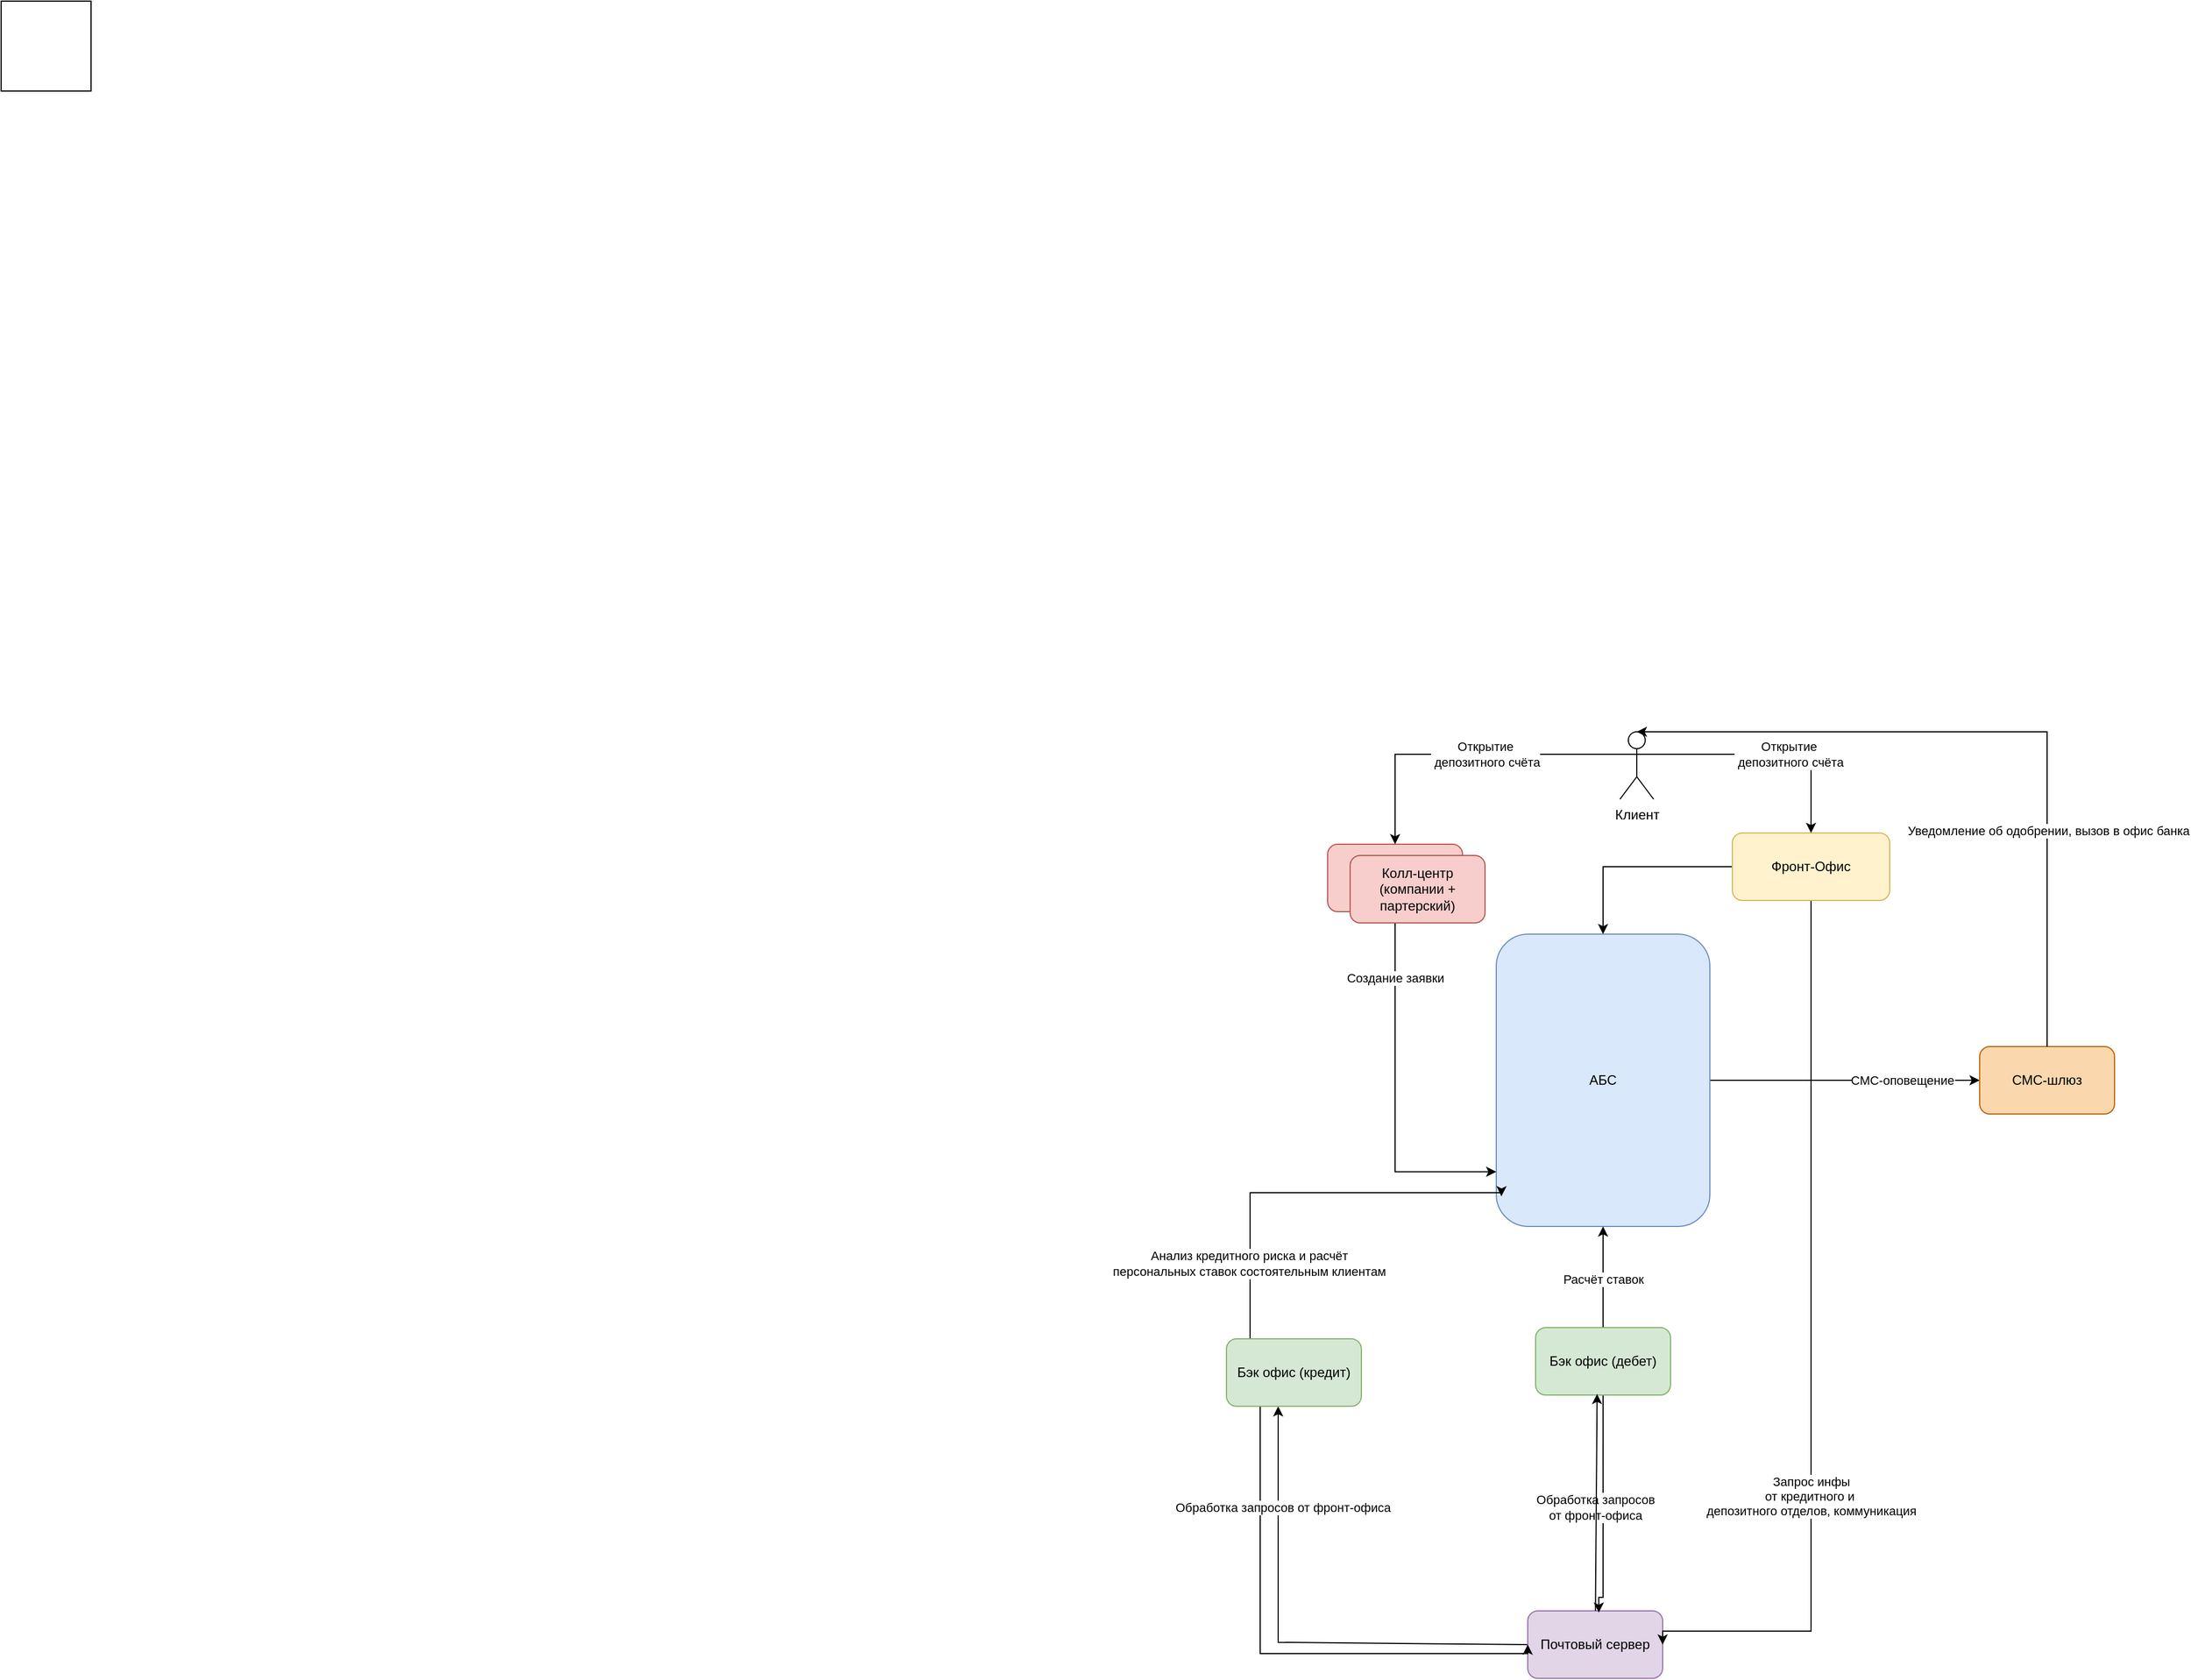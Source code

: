 <mxfile>
    <diagram id="CVOR6A7MHtCevTOqx5Qa" name="Page-1">
        <mxGraphModel dx="1948" dy="2302" grid="1" gridSize="10" guides="1" tooltips="1" connect="1" arrows="1" fold="1" page="1" pageScale="1" pageWidth="850" pageHeight="1100" math="0" shadow="0">
            <root>
                <mxCell id="0"/>
                <mxCell id="1" parent="0"/>
                <mxCell id="3" value="" style="whiteSpace=wrap;html=1;aspect=fixed;" vertex="1" parent="1">
                    <mxGeometry x="-440" y="-610" width="80" height="80" as="geometry"/>
                </mxCell>
                <mxCell id="4" style="edgeStyle=orthogonalEdgeStyle;rounded=0;orthogonalLoop=1;jettySize=auto;html=1;" edge="1" parent="1" source="6" target="8">
                    <mxGeometry relative="1" as="geometry"/>
                </mxCell>
                <mxCell id="5" value="&lt;div&gt;СМС-оповещение&lt;/div&gt;" style="edgeLabel;html=1;align=center;verticalAlign=middle;resizable=0;points=[];" vertex="1" connectable="0" parent="4">
                    <mxGeometry x="-0.13" y="-1" relative="1" as="geometry">
                        <mxPoint x="66" y="-1" as="offset"/>
                    </mxGeometry>
                </mxCell>
                <mxCell id="6" value="АБС" style="rounded=1;whiteSpace=wrap;html=1;fillColor=#dae8fc;strokeColor=#6c8ebf;" vertex="1" parent="1">
                    <mxGeometry x="890" y="220" width="190" height="260" as="geometry"/>
                </mxCell>
                <mxCell id="7" value="Колл-центр" style="rounded=1;whiteSpace=wrap;html=1;fillColor=#f8cecc;strokeColor=#b85450;" vertex="1" parent="1">
                    <mxGeometry x="740" y="140" width="120" height="60" as="geometry"/>
                </mxCell>
                <mxCell id="8" value="СМС-шлюз" style="rounded=1;whiteSpace=wrap;html=1;fillColor=#fad7ac;strokeColor=#b46504;" vertex="1" parent="1">
                    <mxGeometry x="1320.0" y="320" width="120" height="60" as="geometry"/>
                </mxCell>
                <mxCell id="9" style="edgeStyle=orthogonalEdgeStyle;rounded=0;orthogonalLoop=1;jettySize=auto;html=1;entryX=0.024;entryY=0.897;entryDx=0;entryDy=0;entryPerimeter=0;exitX=0.5;exitY=0;exitDx=0;exitDy=0;" edge="1" parent="1" source="30" target="6">
                    <mxGeometry relative="1" as="geometry">
                        <mxPoint x="671" y="570" as="sourcePoint"/>
                        <mxPoint x="850.05" y="449.72" as="targetPoint"/>
                        <Array as="points">
                            <mxPoint x="671" y="580"/>
                            <mxPoint x="671" y="450"/>
                            <mxPoint x="895" y="450"/>
                        </Array>
                    </mxGeometry>
                </mxCell>
                <mxCell id="10" value="Анализ кредитного риска и расчёт &lt;br&gt;персональных ставок состоятельным клиентам&lt;span style=&quot;color: rgba(0, 0, 0, 0); font-family: monospace; font-size: 0px; text-align: start; background-color: rgb(236, 236, 236);&quot;&gt;%3CmxGraphModel%3E%3Croot%3E%3CmxCell%20id%3D%220%22%2F%3E%3CmxCell%20id%3D%221%22%20parent%3D%220%22%2F%3E%3CmxCell%20id%3D%222%22%20value%3D%22%D0%A0%D0%B0%D1%81%D1%87%D1%91%D1%82%20%D1%81%D1%82%D0%B0%D0%B2%D0%BE%D0%BA%22%20style%3D%22edgeLabel%3Bhtml%3D1%3Balign%3Dcenter%3BverticalAlign%3Dmiddle%3Bresizable%3D0%3Bpoints%3D%5B%5D%3B%22%20vertex%3D%221%22%20connectable%3D%220%22%20parent%3D%221%22%3E%3CmxGeometry%20x%3D%22591.739%22%20y%3D%22529.0%22%20as%3D%22geometry%22%2F%3E%3C%2FmxCell%3E%3C%2Froot%3E%3C%2FmxGraphModel%3E&lt;/span&gt;&lt;span style=&quot;color: rgba(0, 0, 0, 0); font-family: monospace; font-size: 0px; text-align: start; background-color: rgb(236, 236, 236);&quot;&gt;%3CmxGraphModel%3E%3Croot%3E%3CmxCell%20id%3D%220%22%2F%3E%3CmxCell%20id%3D%221%22%20parent%3D%220%22%2F%3E%3CmxCell%20id%3D%222%22%20value%3D%22%D0%A0%D0%B0%D1%81%D1%87%D1%91%D1%82%20%D1%81%D1%82%D0%B0%D0%B2%D0%BE%D0%BA%22%20style%3D%22edgeLabel%3Bhtml%3D1%3Balign%3Dcenter%3BverticalAlign%3Dmiddle%3Bresizable%3D0%3Bpoints%3D%5B%5D%3B%22%20vertex%3D%221%22%20connectable%3D%220%22%20parent%3D%221%22%3E%3CmxGeometry%20x%3D%22591.739%22%20y%3D%22529.0%22%20as%3D%22geometry%22%2F%3E%3C%2FmxCell%3E%3C%2Froot%3E%3C%2FmxGraphModel%3E&lt;/span&gt;" style="edgeLabel;html=1;align=center;verticalAlign=middle;resizable=0;points=[];" vertex="1" connectable="0" parent="9">
                    <mxGeometry x="-0.521" y="1" relative="1" as="geometry">
                        <mxPoint y="-11" as="offset"/>
                    </mxGeometry>
                </mxCell>
                <mxCell id="11" style="edgeStyle=orthogonalEdgeStyle;rounded=0;orthogonalLoop=1;jettySize=auto;html=1;" edge="1" parent="1" target="6" source="29">
                    <mxGeometry relative="1" as="geometry">
                        <mxPoint x="599.86" y="670" as="sourcePoint"/>
                    </mxGeometry>
                </mxCell>
                <mxCell id="12" value="Расчёт ставок" style="edgeLabel;html=1;align=center;verticalAlign=middle;resizable=0;points=[];" vertex="1" connectable="0" parent="11">
                    <mxGeometry x="0.609" y="1" relative="1" as="geometry">
                        <mxPoint x="1" y="29" as="offset"/>
                    </mxGeometry>
                </mxCell>
                <mxCell id="13" style="edgeStyle=orthogonalEdgeStyle;rounded=0;orthogonalLoop=1;jettySize=auto;html=1;curved=0;entryX=0.5;entryY=0;entryDx=0;entryDy=0;exitX=0;exitY=0.333;exitDx=0;exitDy=0;exitPerimeter=0;" edge="1" parent="1" source="15" target="7">
                    <mxGeometry relative="1" as="geometry">
                        <mxPoint x="746" y="190" as="targetPoint"/>
                        <mxPoint x="1006" y="50" as="sourcePoint"/>
                        <Array as="points">
                            <mxPoint x="800" y="60"/>
                        </Array>
                    </mxGeometry>
                </mxCell>
                <mxCell id="14" value="&lt;span style=&quot;color: rgb(0, 0, 0); background-color: rgb(255, 255, 255); float: none; display: inline !important;&quot;&gt;Открытие&lt;/span&gt;&lt;br style=&quot;color: rgb(0, 0, 0); background-color: rgb(236, 236, 236);&quot;&gt;&lt;span style=&quot;color: rgb(0, 0, 0); background-color: rgb(255, 255, 255); float: none; display: inline !important;&quot;&gt;&amp;nbsp;депозитного счёта&lt;/span&gt;" style="edgeLabel;html=1;align=center;verticalAlign=middle;resizable=0;points=[];" vertex="1" connectable="0" parent="13">
                    <mxGeometry x="0.628" relative="1" as="geometry">
                        <mxPoint x="80" y="-28" as="offset"/>
                    </mxGeometry>
                </mxCell>
                <mxCell id="15" value="Клиент" style="shape=umlActor;verticalLabelPosition=bottom;verticalAlign=top;html=1;outlineConnect=0;" vertex="1" parent="1">
                    <mxGeometry x="1000" y="40" width="30" height="60" as="geometry"/>
                </mxCell>
                <mxCell id="16" style="edgeStyle=orthogonalEdgeStyle;rounded=0;orthogonalLoop=1;jettySize=auto;html=1;entryX=0;entryY=0.813;entryDx=0;entryDy=0;entryPerimeter=0;exitX=0.5;exitY=1;exitDx=0;exitDy=0;" edge="1" parent="1" source="7" target="6">
                    <mxGeometry relative="1" as="geometry"/>
                </mxCell>
                <mxCell id="17" value="Создание заявки" style="edgeLabel;html=1;align=center;verticalAlign=middle;resizable=0;points=[];" vertex="1" connectable="0" parent="16">
                    <mxGeometry x="-0.042" y="3" relative="1" as="geometry">
                        <mxPoint x="-3" y="-95" as="offset"/>
                    </mxGeometry>
                </mxCell>
                <mxCell id="37" style="edgeStyle=none;html=1;entryX=0.5;entryY=1;entryDx=0;entryDy=0;rounded=0;curved=0;exitX=0;exitY=0.5;exitDx=0;exitDy=0;" edge="1" parent="1" source="18">
                    <mxGeometry relative="1" as="geometry">
                        <mxPoint x="904" y="851.552" as="sourcePoint"/>
                        <mxPoint x="696" y="640" as="targetPoint"/>
                        <Array as="points">
                            <mxPoint x="696" y="850"/>
                            <mxPoint x="696" y="750"/>
                        </Array>
                    </mxGeometry>
                </mxCell>
                <mxCell id="18" value="Почтовый сервер" style="rounded=1;whiteSpace=wrap;html=1;fillColor=#e1d5e7;strokeColor=#9673a6;" vertex="1" parent="1">
                    <mxGeometry x="918" y="822" width="120" height="60" as="geometry"/>
                </mxCell>
                <mxCell id="19" style="edgeStyle=orthogonalEdgeStyle;rounded=0;orthogonalLoop=1;jettySize=auto;html=1;exitX=0.5;exitY=1;exitDx=0;exitDy=0;entryX=1;entryY=0.5;entryDx=0;entryDy=0;curved=0;" edge="1" parent="1" source="26" target="18">
                    <mxGeometry relative="1" as="geometry">
                        <mxPoint x="1174.86" y="1130" as="sourcePoint"/>
                        <mxPoint x="1209.86" y="270" as="targetPoint"/>
                        <Array as="points">
                            <mxPoint x="1170" y="840"/>
                        </Array>
                    </mxGeometry>
                </mxCell>
                <mxCell id="20" value="Запрос инфы&lt;br&gt;от кредитного и&amp;nbsp;&lt;br&gt;депозитного отделов, коммуникация" style="edgeLabel;html=1;align=center;verticalAlign=middle;resizable=0;points=[];" vertex="1" connectable="0" parent="19">
                    <mxGeometry x="0.429" relative="1" as="geometry">
                        <mxPoint y="-38" as="offset"/>
                    </mxGeometry>
                </mxCell>
                <mxCell id="21" style="edgeStyle=orthogonalEdgeStyle;rounded=0;orthogonalLoop=1;jettySize=auto;html=1;entryX=0;entryY=0.5;entryDx=0;entryDy=0;curved=0;exitX=0.25;exitY=1;exitDx=0;exitDy=0;" edge="1" parent="1" source="30" target="18">
                    <mxGeometry relative="1" as="geometry">
                        <mxPoint x="519.86" y="510" as="sourcePoint"/>
                        <mxPoint x="934.86" y="500" as="targetPoint"/>
                        <Array as="points">
                            <mxPoint x="680" y="860"/>
                            <mxPoint x="918" y="860"/>
                        </Array>
                    </mxGeometry>
                </mxCell>
                <mxCell id="22" value="Обработка запросов от фронт-офиса" style="edgeLabel;html=1;align=center;verticalAlign=middle;resizable=0;points=[];" vertex="1" connectable="0" parent="21">
                    <mxGeometry x="0.852" y="2" relative="1" as="geometry">
                        <mxPoint x="-192" y="-128" as="offset"/>
                    </mxGeometry>
                </mxCell>
                <mxCell id="23" style="edgeStyle=orthogonalEdgeStyle;rounded=0;orthogonalLoop=1;jettySize=auto;html=1;exitX=0.5;exitY=1;exitDx=0;exitDy=0;entryX=0.527;entryY=0.026;entryDx=0;entryDy=0;curved=0;entryPerimeter=0;" edge="1" parent="1" source="29" target="18">
                    <mxGeometry relative="1" as="geometry">
                        <mxPoint x="599.86" y="660" as="sourcePoint"/>
                        <Array as="points">
                            <mxPoint x="985" y="810"/>
                            <mxPoint x="981" y="810"/>
                        </Array>
                    </mxGeometry>
                </mxCell>
                <mxCell id="24" value="Обработка запросов &lt;br&gt;от фронт-офиса" style="edgeLabel;html=1;align=center;verticalAlign=middle;resizable=0;points=[];" vertex="1" connectable="0" parent="23">
                    <mxGeometry x="0.62" y="19" relative="1" as="geometry">
                        <mxPoint x="-26" y="-60" as="offset"/>
                    </mxGeometry>
                </mxCell>
                <mxCell id="25" style="edgeStyle=orthogonalEdgeStyle;rounded=0;orthogonalLoop=1;jettySize=auto;html=1;entryX=0.5;entryY=0;entryDx=0;entryDy=0;" edge="1" parent="1" source="26" target="6">
                    <mxGeometry relative="1" as="geometry"/>
                </mxCell>
                <mxCell id="26" value="Фронт-Офис" style="rounded=1;whiteSpace=wrap;html=1;fillColor=#fff2cc;strokeColor=#d6b656;" vertex="1" parent="1">
                    <mxGeometry x="1100" y="130" width="140" height="60" as="geometry"/>
                </mxCell>
                <mxCell id="27" style="edgeStyle=orthogonalEdgeStyle;rounded=0;orthogonalLoop=1;jettySize=auto;html=1;curved=0;entryX=0.5;entryY=0;entryDx=0;entryDy=0;exitX=1;exitY=0.333;exitDx=0;exitDy=0;exitPerimeter=0;" edge="1" parent="1" source="15" target="26">
                    <mxGeometry relative="1" as="geometry">
                        <mxPoint x="849.86" y="900" as="sourcePoint"/>
                        <mxPoint x="1039.86" y="1035" as="targetPoint"/>
                        <Array as="points">
                            <mxPoint x="1170" y="60"/>
                        </Array>
                    </mxGeometry>
                </mxCell>
                <mxCell id="28" value="&lt;span style=&quot;color: rgb(0, 0, 0); background-color: rgb(255, 255, 255); float: none; display: inline !important;&quot;&gt;Открытие&lt;/span&gt;&lt;br style=&quot;color: rgb(0, 0, 0); background-color: rgb(236, 236, 236);&quot;&gt;&lt;span style=&quot;color: rgb(0, 0, 0); background-color: rgb(255, 255, 255); float: none; display: inline !important;&quot;&gt;&amp;nbsp;депозитного счёта&lt;/span&gt;" style="edgeLabel;html=1;align=center;verticalAlign=middle;resizable=0;points=[];" vertex="1" connectable="0" parent="27">
                    <mxGeometry x="0.628" relative="1" as="geometry">
                        <mxPoint x="-20" y="-31" as="offset"/>
                    </mxGeometry>
                </mxCell>
                <mxCell id="29" value="Бэк офис (дебет)" style="rounded=1;whiteSpace=wrap;html=1;fillColor=#d5e8d4;strokeColor=#82b366;" vertex="1" parent="1">
                    <mxGeometry x="925" y="570" width="120" height="60" as="geometry"/>
                </mxCell>
                <mxCell id="30" value="Бэк офис (кредит)" style="rounded=1;whiteSpace=wrap;html=1;fillColor=#d5e8d4;strokeColor=#82b366;" vertex="1" parent="1">
                    <mxGeometry x="650" y="580" width="120" height="60" as="geometry"/>
                </mxCell>
                <mxCell id="33" value="Колл-центр (компании + партерский)" style="rounded=1;whiteSpace=wrap;html=1;fillColor=#f8cecc;strokeColor=#b85450;" vertex="1" parent="1">
                    <mxGeometry x="760" y="150" width="120" height="60" as="geometry"/>
                </mxCell>
                <mxCell id="36" style="edgeStyle=none;html=1;entryX=0.456;entryY=0.984;entryDx=0;entryDy=0;entryPerimeter=0;" edge="1" parent="1" source="18" target="29">
                    <mxGeometry relative="1" as="geometry"/>
                </mxCell>
                <mxCell id="38" style="edgeStyle=none;html=1;entryX=0.5;entryY=0;entryDx=0;entryDy=0;entryPerimeter=0;rounded=0;curved=0;" edge="1" parent="1" source="8" target="15">
                    <mxGeometry relative="1" as="geometry">
                        <Array as="points">
                            <mxPoint x="1380" y="40"/>
                        </Array>
                    </mxGeometry>
                </mxCell>
                <mxCell id="39" value="Уведомление об одобрении, вызов в офис банка" style="edgeLabel;html=1;align=center;verticalAlign=middle;resizable=0;points=[];" vertex="1" connectable="0" parent="38">
                    <mxGeometry x="-0.405" y="-1" relative="1" as="geometry">
                        <mxPoint as="offset"/>
                    </mxGeometry>
                </mxCell>
            </root>
        </mxGraphModel>
    </diagram>
</mxfile>